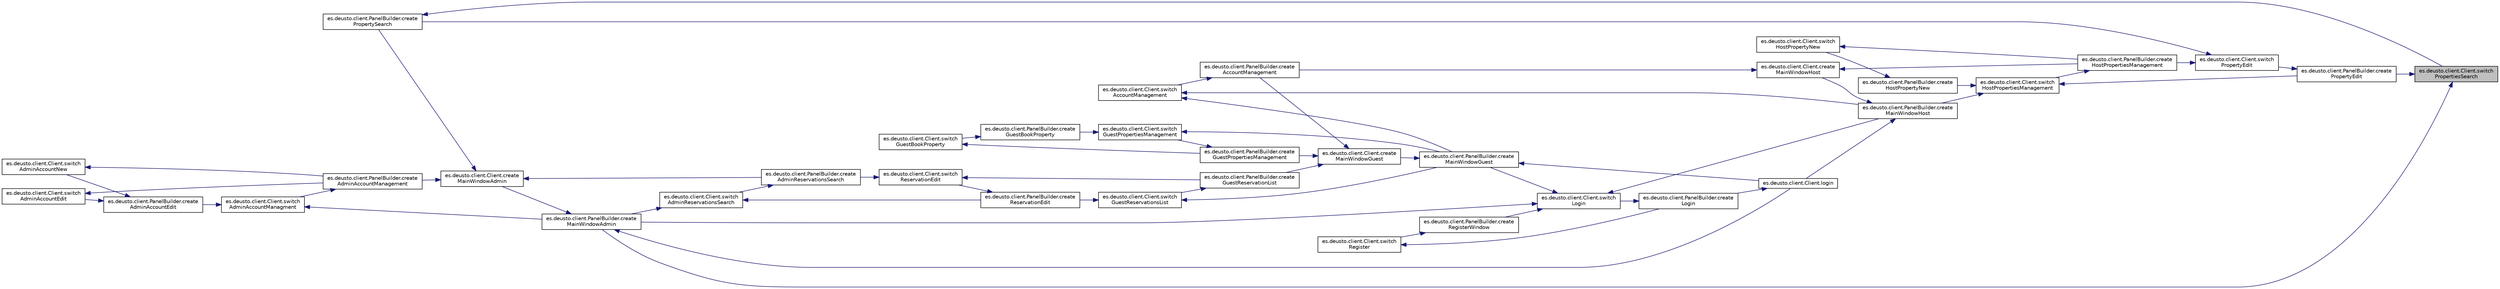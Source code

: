 digraph "es.deusto.client.Client.switchPropertiesSearch"
{
 // LATEX_PDF_SIZE
  edge [fontname="Helvetica",fontsize="10",labelfontname="Helvetica",labelfontsize="10"];
  node [fontname="Helvetica",fontsize="10",shape=record];
  rankdir="RL";
  Node2549 [label="es.deusto.client.Client.switch\lPropertiesSearch",height=0.2,width=0.4,color="black", fillcolor="grey75", style="filled", fontcolor="black",tooltip=" "];
  Node2549 -> Node2550 [dir="back",color="midnightblue",fontsize="10",style="solid",fontname="Helvetica"];
  Node2550 [label="es.deusto.client.PanelBuilder.create\lPropertyEdit",height=0.2,width=0.4,color="black", fillcolor="white", style="filled",URL="$classes_1_1deusto_1_1client_1_1_panel_builder.html#aeaa0ead483ff83c6a51a96eddaa8795a",tooltip=" "];
  Node2550 -> Node2551 [dir="back",color="midnightblue",fontsize="10",style="solid",fontname="Helvetica"];
  Node2551 [label="es.deusto.client.Client.switch\lPropertyEdit",height=0.2,width=0.4,color="black", fillcolor="white", style="filled",URL="$classes_1_1deusto_1_1client_1_1_client.html#a5dd6469d4428fe705fce4087aa386602",tooltip=" "];
  Node2551 -> Node2552 [dir="back",color="midnightblue",fontsize="10",style="solid",fontname="Helvetica"];
  Node2552 [label="es.deusto.client.PanelBuilder.create\lPropertySearch",height=0.2,width=0.4,color="black", fillcolor="white", style="filled",URL="$classes_1_1deusto_1_1client_1_1_panel_builder.html#a96fdce41db963997c711d646563c69e0",tooltip=" "];
  Node2552 -> Node2549 [dir="back",color="midnightblue",fontsize="10",style="solid",fontname="Helvetica"];
  Node2551 -> Node2553 [dir="back",color="midnightblue",fontsize="10",style="solid",fontname="Helvetica"];
  Node2553 [label="es.deusto.client.PanelBuilder.create\lHostPropertiesManagement",height=0.2,width=0.4,color="black", fillcolor="white", style="filled",URL="$classes_1_1deusto_1_1client_1_1_panel_builder.html#a163a405546ee36aa7ce547c754b17844",tooltip=" "];
  Node2553 -> Node2554 [dir="back",color="midnightblue",fontsize="10",style="solid",fontname="Helvetica"];
  Node2554 [label="es.deusto.client.Client.switch\lHostPropertiesManagement",height=0.2,width=0.4,color="black", fillcolor="white", style="filled",URL="$classes_1_1deusto_1_1client_1_1_client.html#a19e2021b8e93a30af971bfd07c2a8507",tooltip=" "];
  Node2554 -> Node2550 [dir="back",color="midnightblue",fontsize="10",style="solid",fontname="Helvetica"];
  Node2554 -> Node2555 [dir="back",color="midnightblue",fontsize="10",style="solid",fontname="Helvetica"];
  Node2555 [label="es.deusto.client.PanelBuilder.create\lHostPropertyNew",height=0.2,width=0.4,color="black", fillcolor="white", style="filled",URL="$classes_1_1deusto_1_1client_1_1_panel_builder.html#a5211ab6dedb849c374d7816f5071109c",tooltip=" "];
  Node2555 -> Node2556 [dir="back",color="midnightblue",fontsize="10",style="solid",fontname="Helvetica"];
  Node2556 [label="es.deusto.client.Client.switch\lHostPropertyNew",height=0.2,width=0.4,color="black", fillcolor="white", style="filled",URL="$classes_1_1deusto_1_1client_1_1_client.html#a0796863f65c9c5e8857b3b129802358e",tooltip=" "];
  Node2556 -> Node2553 [dir="back",color="midnightblue",fontsize="10",style="solid",fontname="Helvetica"];
  Node2554 -> Node2557 [dir="back",color="midnightblue",fontsize="10",style="solid",fontname="Helvetica"];
  Node2557 [label="es.deusto.client.PanelBuilder.create\lMainWindowHost",height=0.2,width=0.4,color="black", fillcolor="white", style="filled",URL="$classes_1_1deusto_1_1client_1_1_panel_builder.html#a0d8f1d6c73010786f5b1765fdc490e4b",tooltip=" "];
  Node2557 -> Node2558 [dir="back",color="midnightblue",fontsize="10",style="solid",fontname="Helvetica"];
  Node2558 [label="es.deusto.client.Client.login",height=0.2,width=0.4,color="black", fillcolor="white", style="filled",URL="$classes_1_1deusto_1_1client_1_1_client.html#a5c063d0b51ad320c92aa4d2525d67249",tooltip=" "];
  Node2558 -> Node2559 [dir="back",color="midnightblue",fontsize="10",style="solid",fontname="Helvetica"];
  Node2559 [label="es.deusto.client.PanelBuilder.create\lLogin",height=0.2,width=0.4,color="black", fillcolor="white", style="filled",URL="$classes_1_1deusto_1_1client_1_1_panel_builder.html#a1922794e0ef78f689031499da33f495b",tooltip=" "];
  Node2559 -> Node2560 [dir="back",color="midnightblue",fontsize="10",style="solid",fontname="Helvetica"];
  Node2560 [label="es.deusto.client.Client.switch\lLogin",height=0.2,width=0.4,color="black", fillcolor="white", style="filled",URL="$classes_1_1deusto_1_1client_1_1_client.html#a3649bfd0f4c5465aa12412473082b4a7",tooltip=" "];
  Node2560 -> Node2561 [dir="back",color="midnightblue",fontsize="10",style="solid",fontname="Helvetica"];
  Node2561 [label="es.deusto.client.PanelBuilder.create\lRegisterWindow",height=0.2,width=0.4,color="black", fillcolor="white", style="filled",URL="$classes_1_1deusto_1_1client_1_1_panel_builder.html#abb0748521d51c1dcdcdd548f487ef72b",tooltip=" "];
  Node2561 -> Node2562 [dir="back",color="midnightblue",fontsize="10",style="solid",fontname="Helvetica"];
  Node2562 [label="es.deusto.client.Client.switch\lRegister",height=0.2,width=0.4,color="black", fillcolor="white", style="filled",URL="$classes_1_1deusto_1_1client_1_1_client.html#a4d905b598ea8ff38f06e9a12b81dcab2",tooltip=" "];
  Node2562 -> Node2559 [dir="back",color="midnightblue",fontsize="10",style="solid",fontname="Helvetica"];
  Node2560 -> Node2563 [dir="back",color="midnightblue",fontsize="10",style="solid",fontname="Helvetica"];
  Node2563 [label="es.deusto.client.PanelBuilder.create\lMainWindowAdmin",height=0.2,width=0.4,color="black", fillcolor="white", style="filled",URL="$classes_1_1deusto_1_1client_1_1_panel_builder.html#a32b7942177958f07263535d6d255556b",tooltip=" "];
  Node2563 -> Node2558 [dir="back",color="midnightblue",fontsize="10",style="solid",fontname="Helvetica"];
  Node2563 -> Node2564 [dir="back",color="midnightblue",fontsize="10",style="solid",fontname="Helvetica"];
  Node2564 [label="es.deusto.client.Client.create\lMainWindowAdmin",height=0.2,width=0.4,color="black", fillcolor="white", style="filled",URL="$classes_1_1deusto_1_1client_1_1_client.html#a1628f28a7a5758510ccb6a4d1fa697a9",tooltip=" "];
  Node2564 -> Node2552 [dir="back",color="midnightblue",fontsize="10",style="solid",fontname="Helvetica"];
  Node2564 -> Node2565 [dir="back",color="midnightblue",fontsize="10",style="solid",fontname="Helvetica"];
  Node2565 [label="es.deusto.client.PanelBuilder.create\lAdminAccountManagement",height=0.2,width=0.4,color="black", fillcolor="white", style="filled",URL="$classes_1_1deusto_1_1client_1_1_panel_builder.html#a76906aa362d3a389bda577a79b413374",tooltip=" "];
  Node2565 -> Node2566 [dir="back",color="midnightblue",fontsize="10",style="solid",fontname="Helvetica"];
  Node2566 [label="es.deusto.client.Client.switch\lAdminAccountManagment",height=0.2,width=0.4,color="black", fillcolor="white", style="filled",URL="$classes_1_1deusto_1_1client_1_1_client.html#a2f806363c591a46a42ca419df7ce4ef0",tooltip=" "];
  Node2566 -> Node2567 [dir="back",color="midnightblue",fontsize="10",style="solid",fontname="Helvetica"];
  Node2567 [label="es.deusto.client.PanelBuilder.create\lAdminAccountEdit",height=0.2,width=0.4,color="black", fillcolor="white", style="filled",URL="$classes_1_1deusto_1_1client_1_1_panel_builder.html#ab47c3bca19d01967d895e0dd7d3ad2f4",tooltip=" "];
  Node2567 -> Node2568 [dir="back",color="midnightblue",fontsize="10",style="solid",fontname="Helvetica"];
  Node2568 [label="es.deusto.client.Client.switch\lAdminAccountEdit",height=0.2,width=0.4,color="black", fillcolor="white", style="filled",URL="$classes_1_1deusto_1_1client_1_1_client.html#a60c21761b82af9149afcf18fdebbc417",tooltip=" "];
  Node2568 -> Node2565 [dir="back",color="midnightblue",fontsize="10",style="solid",fontname="Helvetica"];
  Node2567 -> Node2569 [dir="back",color="midnightblue",fontsize="10",style="solid",fontname="Helvetica"];
  Node2569 [label="es.deusto.client.Client.switch\lAdminAccountNew",height=0.2,width=0.4,color="black", fillcolor="white", style="filled",URL="$classes_1_1deusto_1_1client_1_1_client.html#a7b9ebc242c5d265ebeacb379034c9b7b",tooltip=" "];
  Node2569 -> Node2565 [dir="back",color="midnightblue",fontsize="10",style="solid",fontname="Helvetica"];
  Node2566 -> Node2563 [dir="back",color="midnightblue",fontsize="10",style="solid",fontname="Helvetica"];
  Node2564 -> Node2570 [dir="back",color="midnightblue",fontsize="10",style="solid",fontname="Helvetica"];
  Node2570 [label="es.deusto.client.PanelBuilder.create\lAdminReservationsSearch",height=0.2,width=0.4,color="black", fillcolor="white", style="filled",URL="$classes_1_1deusto_1_1client_1_1_panel_builder.html#adc074dabcf7a18b43dc6d71df8f58963",tooltip=" "];
  Node2570 -> Node2571 [dir="back",color="midnightblue",fontsize="10",style="solid",fontname="Helvetica"];
  Node2571 [label="es.deusto.client.Client.switch\lAdminReservationsSearch",height=0.2,width=0.4,color="black", fillcolor="white", style="filled",URL="$classes_1_1deusto_1_1client_1_1_client.html#a64110a92c5026cc2c23c1989d86164fd",tooltip=" "];
  Node2571 -> Node2572 [dir="back",color="midnightblue",fontsize="10",style="solid",fontname="Helvetica"];
  Node2572 [label="es.deusto.client.PanelBuilder.create\lReservationEdit",height=0.2,width=0.4,color="black", fillcolor="white", style="filled",URL="$classes_1_1deusto_1_1client_1_1_panel_builder.html#a7c3b05bd40288bf45dc318f9f26a0377",tooltip=" "];
  Node2572 -> Node2573 [dir="back",color="midnightblue",fontsize="10",style="solid",fontname="Helvetica"];
  Node2573 [label="es.deusto.client.Client.switch\lReservationEdit",height=0.2,width=0.4,color="black", fillcolor="white", style="filled",URL="$classes_1_1deusto_1_1client_1_1_client.html#a0f4f5c060e44c9d9d6ed08b652612b13",tooltip=" "];
  Node2573 -> Node2574 [dir="back",color="midnightblue",fontsize="10",style="solid",fontname="Helvetica"];
  Node2574 [label="es.deusto.client.PanelBuilder.create\lGuestReservationList",height=0.2,width=0.4,color="black", fillcolor="white", style="filled",URL="$classes_1_1deusto_1_1client_1_1_panel_builder.html#a49dcd798d35c7b9b9c05e1353133afe1",tooltip=" "];
  Node2574 -> Node2575 [dir="back",color="midnightblue",fontsize="10",style="solid",fontname="Helvetica"];
  Node2575 [label="es.deusto.client.Client.switch\lGuestReservationsList",height=0.2,width=0.4,color="black", fillcolor="white", style="filled",URL="$classes_1_1deusto_1_1client_1_1_client.html#abe4b00051f82e6fcf26c236b711cdf15",tooltip=" "];
  Node2575 -> Node2572 [dir="back",color="midnightblue",fontsize="10",style="solid",fontname="Helvetica"];
  Node2575 -> Node2576 [dir="back",color="midnightblue",fontsize="10",style="solid",fontname="Helvetica"];
  Node2576 [label="es.deusto.client.PanelBuilder.create\lMainWindowGuest",height=0.2,width=0.4,color="black", fillcolor="white", style="filled",URL="$classes_1_1deusto_1_1client_1_1_panel_builder.html#a8969744356db218b0c7ec2131856433d",tooltip=" "];
  Node2576 -> Node2558 [dir="back",color="midnightblue",fontsize="10",style="solid",fontname="Helvetica"];
  Node2576 -> Node2577 [dir="back",color="midnightblue",fontsize="10",style="solid",fontname="Helvetica"];
  Node2577 [label="es.deusto.client.Client.create\lMainWindowGuest",height=0.2,width=0.4,color="black", fillcolor="white", style="filled",URL="$classes_1_1deusto_1_1client_1_1_client.html#ade35c639554c770d3c2494e98c8ecb5c",tooltip=" "];
  Node2577 -> Node2574 [dir="back",color="midnightblue",fontsize="10",style="solid",fontname="Helvetica"];
  Node2577 -> Node2578 [dir="back",color="midnightblue",fontsize="10",style="solid",fontname="Helvetica"];
  Node2578 [label="es.deusto.client.PanelBuilder.create\lGuestPropertiesManagement",height=0.2,width=0.4,color="black", fillcolor="white", style="filled",URL="$classes_1_1deusto_1_1client_1_1_panel_builder.html#a25c2bcc9184c1c014c9daf5d81b89728",tooltip=" "];
  Node2578 -> Node2579 [dir="back",color="midnightblue",fontsize="10",style="solid",fontname="Helvetica"];
  Node2579 [label="es.deusto.client.Client.switch\lGuestPropertiesManagement",height=0.2,width=0.4,color="black", fillcolor="white", style="filled",URL="$classes_1_1deusto_1_1client_1_1_client.html#afd4978131a2d9f94f8a65f4fc2641235",tooltip=" "];
  Node2579 -> Node2580 [dir="back",color="midnightblue",fontsize="10",style="solid",fontname="Helvetica"];
  Node2580 [label="es.deusto.client.PanelBuilder.create\lGuestBookProperty",height=0.2,width=0.4,color="black", fillcolor="white", style="filled",URL="$classes_1_1deusto_1_1client_1_1_panel_builder.html#a0d6ae6821b7f28f9fffb0d570d6524af",tooltip=" "];
  Node2580 -> Node2581 [dir="back",color="midnightblue",fontsize="10",style="solid",fontname="Helvetica"];
  Node2581 [label="es.deusto.client.Client.switch\lGuestBookProperty",height=0.2,width=0.4,color="black", fillcolor="white", style="filled",URL="$classes_1_1deusto_1_1client_1_1_client.html#a9f7d7f1006b6b5da7c8fab120b127521",tooltip=" "];
  Node2581 -> Node2578 [dir="back",color="midnightblue",fontsize="10",style="solid",fontname="Helvetica"];
  Node2579 -> Node2576 [dir="back",color="midnightblue",fontsize="10",style="solid",fontname="Helvetica"];
  Node2577 -> Node2582 [dir="back",color="midnightblue",fontsize="10",style="solid",fontname="Helvetica"];
  Node2582 [label="es.deusto.client.PanelBuilder.create\lAccountManagement",height=0.2,width=0.4,color="black", fillcolor="white", style="filled",URL="$classes_1_1deusto_1_1client_1_1_panel_builder.html#aa51d5dd53cd9147ffc99d4b9c5c3026d",tooltip=" "];
  Node2582 -> Node2583 [dir="back",color="midnightblue",fontsize="10",style="solid",fontname="Helvetica"];
  Node2583 [label="es.deusto.client.Client.switch\lAccountManagement",height=0.2,width=0.4,color="black", fillcolor="white", style="filled",URL="$classes_1_1deusto_1_1client_1_1_client.html#af82d1b484aaaa288d5e6efc2723fa9bd",tooltip=" "];
  Node2583 -> Node2557 [dir="back",color="midnightblue",fontsize="10",style="solid",fontname="Helvetica"];
  Node2583 -> Node2576 [dir="back",color="midnightblue",fontsize="10",style="solid",fontname="Helvetica"];
  Node2573 -> Node2570 [dir="back",color="midnightblue",fontsize="10",style="solid",fontname="Helvetica"];
  Node2571 -> Node2563 [dir="back",color="midnightblue",fontsize="10",style="solid",fontname="Helvetica"];
  Node2560 -> Node2557 [dir="back",color="midnightblue",fontsize="10",style="solid",fontname="Helvetica"];
  Node2560 -> Node2576 [dir="back",color="midnightblue",fontsize="10",style="solid",fontname="Helvetica"];
  Node2557 -> Node2584 [dir="back",color="midnightblue",fontsize="10",style="solid",fontname="Helvetica"];
  Node2584 [label="es.deusto.client.Client.create\lMainWindowHost",height=0.2,width=0.4,color="black", fillcolor="white", style="filled",URL="$classes_1_1deusto_1_1client_1_1_client.html#afd0e78bff5570acbd1f8b06893d3a078",tooltip=" "];
  Node2584 -> Node2553 [dir="back",color="midnightblue",fontsize="10",style="solid",fontname="Helvetica"];
  Node2584 -> Node2582 [dir="back",color="midnightblue",fontsize="10",style="solid",fontname="Helvetica"];
  Node2549 -> Node2563 [dir="back",color="midnightblue",fontsize="10",style="solid",fontname="Helvetica"];
}
